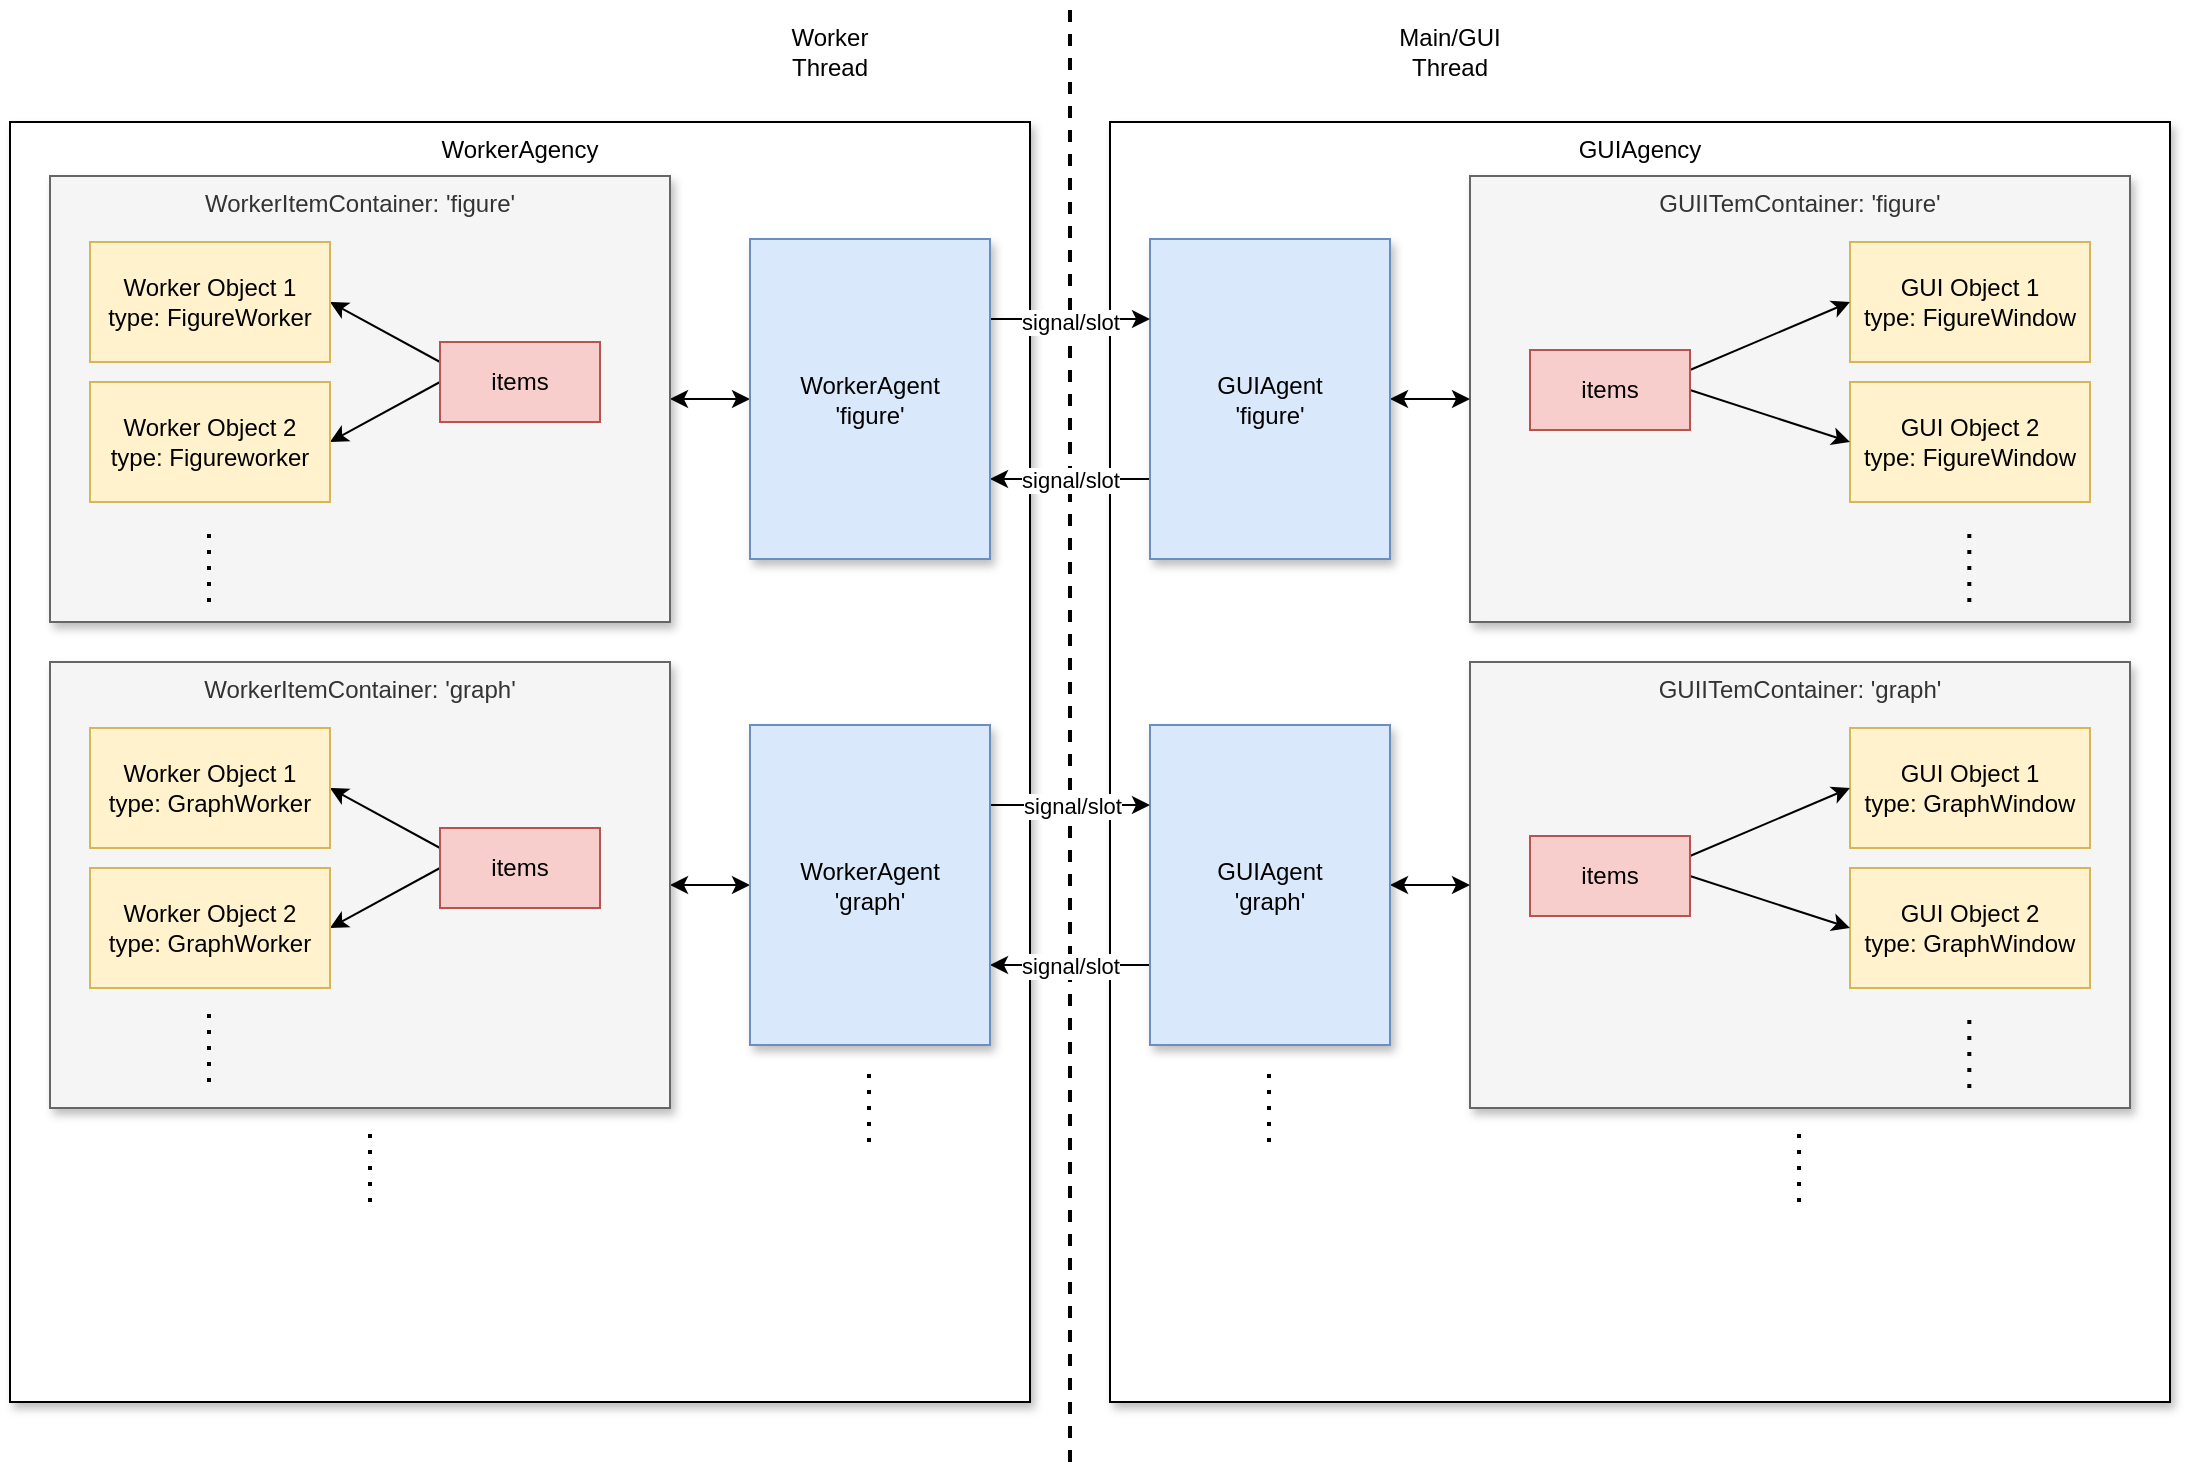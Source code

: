 <mxfile version="24.6.4" type="device">
  <diagram name="Page-1" id="IGCFY1IbjLfb1BfwFcFn">
    <mxGraphModel dx="1234" dy="1118" grid="1" gridSize="10" guides="1" tooltips="1" connect="1" arrows="1" fold="1" page="1" pageScale="1" pageWidth="1169" pageHeight="827" math="0" shadow="0">
      <root>
        <mxCell id="0" />
        <mxCell id="1" parent="0" />
        <mxCell id="uacaCZtYaS7HLYnaWXRf-5" value="&lt;div&gt;GUIAgency&lt;/div&gt;" style="rounded=0;whiteSpace=wrap;html=1;verticalAlign=top;shadow=1;" parent="1" vertex="1">
          <mxGeometry x="600" y="80" width="530" height="640" as="geometry" />
        </mxCell>
        <mxCell id="uacaCZtYaS7HLYnaWXRf-4" value="&lt;div&gt;WorkerAgency&lt;/div&gt;" style="rounded=0;whiteSpace=wrap;html=1;verticalAlign=top;shadow=1;" parent="1" vertex="1">
          <mxGeometry x="50" y="80" width="510" height="640" as="geometry" />
        </mxCell>
        <mxCell id="0LzHo0qFL0E2T7ep3Owc-1" value="" style="endArrow=none;dashed=1;html=1;strokeWidth=2;rounded=0;" parent="1" edge="1">
          <mxGeometry width="50" height="50" relative="1" as="geometry">
            <mxPoint x="580" y="750" as="sourcePoint" />
            <mxPoint x="580" y="20" as="targetPoint" />
          </mxGeometry>
        </mxCell>
        <mxCell id="0LzHo0qFL0E2T7ep3Owc-4" value="&lt;div&gt;Main/GUI Thread&lt;/div&gt;" style="text;html=1;align=center;verticalAlign=middle;whiteSpace=wrap;rounded=0;" parent="1" vertex="1">
          <mxGeometry x="740" y="30" width="60" height="30" as="geometry" />
        </mxCell>
        <mxCell id="0LzHo0qFL0E2T7ep3Owc-5" value="&lt;div&gt;Worker Thread&lt;/div&gt;" style="text;html=1;align=center;verticalAlign=middle;whiteSpace=wrap;rounded=0;" parent="1" vertex="1">
          <mxGeometry x="430" y="30" width="60" height="30" as="geometry" />
        </mxCell>
        <mxCell id="0LzHo0qFL0E2T7ep3Owc-28" value="&lt;div&gt;GUIITemContainer: &#39;figure&#39;&lt;/div&gt;" style="rounded=0;whiteSpace=wrap;html=1;verticalAlign=top;fillColor=#f5f5f5;fontColor=#333333;strokeColor=#666666;shadow=1;" parent="1" vertex="1">
          <mxGeometry x="780" y="107" width="330" height="223" as="geometry" />
        </mxCell>
        <mxCell id="0LzHo0qFL0E2T7ep3Owc-29" value="&lt;div&gt;GUI Object 1&lt;/div&gt;&lt;div&gt;type: FigureWindow&lt;br&gt;&lt;/div&gt;" style="rounded=0;whiteSpace=wrap;html=1;fillColor=#fff2cc;strokeColor=#d6b656;" parent="1" vertex="1">
          <mxGeometry x="970" y="140" width="120" height="60" as="geometry" />
        </mxCell>
        <mxCell id="0LzHo0qFL0E2T7ep3Owc-30" value="&lt;div&gt;GUI Object 2&lt;/div&gt;&lt;div&gt;type: FigureWindow&lt;/div&gt;" style="rounded=0;whiteSpace=wrap;html=1;fillColor=#fff2cc;strokeColor=#d6b656;" parent="1" vertex="1">
          <mxGeometry x="970" y="210" width="120" height="60" as="geometry" />
        </mxCell>
        <mxCell id="0LzHo0qFL0E2T7ep3Owc-33" style="rounded=0;orthogonalLoop=1;jettySize=auto;html=1;exitX=1;exitY=0.25;exitDx=0;exitDy=0;entryX=0;entryY=0.5;entryDx=0;entryDy=0;" parent="1" source="0LzHo0qFL0E2T7ep3Owc-32" target="0LzHo0qFL0E2T7ep3Owc-29" edge="1">
          <mxGeometry relative="1" as="geometry" />
        </mxCell>
        <mxCell id="0LzHo0qFL0E2T7ep3Owc-34" style="rounded=0;orthogonalLoop=1;jettySize=auto;html=1;exitX=1;exitY=0.5;exitDx=0;exitDy=0;entryX=0;entryY=0.5;entryDx=0;entryDy=0;" parent="1" source="0LzHo0qFL0E2T7ep3Owc-32" target="0LzHo0qFL0E2T7ep3Owc-30" edge="1">
          <mxGeometry relative="1" as="geometry" />
        </mxCell>
        <mxCell id="0LzHo0qFL0E2T7ep3Owc-32" value="items" style="rounded=0;whiteSpace=wrap;html=1;fillColor=#f8cecc;strokeColor=#b85450;" parent="1" vertex="1">
          <mxGeometry x="810" y="194" width="80" height="40" as="geometry" />
        </mxCell>
        <mxCell id="0LzHo0qFL0E2T7ep3Owc-36" value="" style="endArrow=none;dashed=1;html=1;dashPattern=1 3;strokeWidth=2;rounded=0;" parent="1" edge="1">
          <mxGeometry width="50" height="50" relative="1" as="geometry">
            <mxPoint x="1029.66" y="320" as="sourcePoint" />
            <mxPoint x="1029.66" y="280" as="targetPoint" />
          </mxGeometry>
        </mxCell>
        <mxCell id="oA69E7w4XLgGRiG3WKlT-9" style="rounded=0;orthogonalLoop=1;jettySize=auto;html=1;exitX=1;exitY=0.5;exitDx=0;exitDy=0;entryX=0;entryY=0.5;entryDx=0;entryDy=0;startArrow=classic;startFill=1;" parent="1" source="0LzHo0qFL0E2T7ep3Owc-37" target="oA69E7w4XLgGRiG3WKlT-2" edge="1">
          <mxGeometry relative="1" as="geometry" />
        </mxCell>
        <mxCell id="0LzHo0qFL0E2T7ep3Owc-37" value="WorkerItemContainer: &#39;figure&#39;" style="rounded=0;whiteSpace=wrap;html=1;verticalAlign=top;fillColor=#f5f5f5;fontColor=#333333;strokeColor=#666666;shadow=1;" parent="1" vertex="1">
          <mxGeometry x="70" y="107" width="310" height="223" as="geometry" />
        </mxCell>
        <mxCell id="oA69E7w4XLgGRiG3WKlT-4" style="rounded=0;orthogonalLoop=1;jettySize=auto;html=1;exitX=0;exitY=0.25;exitDx=0;exitDy=0;entryX=1;entryY=0.5;entryDx=0;entryDy=0;" parent="1" source="0LzHo0qFL0E2T7ep3Owc-39" target="oA69E7w4XLgGRiG3WKlT-3" edge="1">
          <mxGeometry relative="1" as="geometry" />
        </mxCell>
        <mxCell id="oA69E7w4XLgGRiG3WKlT-6" style="rounded=0;orthogonalLoop=1;jettySize=auto;html=1;exitX=0;exitY=0.5;exitDx=0;exitDy=0;entryX=1;entryY=0.5;entryDx=0;entryDy=0;" parent="1" source="0LzHo0qFL0E2T7ep3Owc-39" target="oA69E7w4XLgGRiG3WKlT-5" edge="1">
          <mxGeometry relative="1" as="geometry" />
        </mxCell>
        <mxCell id="0LzHo0qFL0E2T7ep3Owc-39" value="items" style="rounded=0;whiteSpace=wrap;html=1;fillColor=#f8cecc;strokeColor=#b85450;" parent="1" vertex="1">
          <mxGeometry x="265" y="190" width="80" height="40" as="geometry" />
        </mxCell>
        <mxCell id="oA69E7w4XLgGRiG3WKlT-7" style="rounded=0;orthogonalLoop=1;jettySize=auto;html=1;exitX=1;exitY=0.5;exitDx=0;exitDy=0;entryX=0;entryY=0.5;entryDx=0;entryDy=0;startArrow=classic;startFill=1;" parent="1" source="oA69E7w4XLgGRiG3WKlT-1" target="0LzHo0qFL0E2T7ep3Owc-28" edge="1">
          <mxGeometry relative="1" as="geometry" />
        </mxCell>
        <mxCell id="xn9MFPQPzVKE3wAow0P0-4" style="edgeStyle=orthogonalEdgeStyle;rounded=0;orthogonalLoop=1;jettySize=auto;html=1;exitX=0;exitY=0.75;exitDx=0;exitDy=0;entryX=1;entryY=0.75;entryDx=0;entryDy=0;" parent="1" source="oA69E7w4XLgGRiG3WKlT-1" target="oA69E7w4XLgGRiG3WKlT-2" edge="1">
          <mxGeometry relative="1" as="geometry" />
        </mxCell>
        <mxCell id="Go45jMwee8JwFo8FR8FC-30" value="signal/slot" style="edgeLabel;html=1;align=center;verticalAlign=middle;resizable=0;points=[];" vertex="1" connectable="0" parent="xn9MFPQPzVKE3wAow0P0-4">
          <mxGeometry relative="1" as="geometry">
            <mxPoint as="offset" />
          </mxGeometry>
        </mxCell>
        <mxCell id="oA69E7w4XLgGRiG3WKlT-1" value="&lt;div&gt;GUIAgent&lt;br&gt;&#39;figure&#39;&lt;/div&gt;" style="rounded=0;whiteSpace=wrap;html=1;fillColor=#dae8fc;strokeColor=#6c8ebf;shadow=1;" parent="1" vertex="1">
          <mxGeometry x="620" y="138.5" width="120" height="160" as="geometry" />
        </mxCell>
        <mxCell id="xn9MFPQPzVKE3wAow0P0-3" style="edgeStyle=orthogonalEdgeStyle;rounded=0;orthogonalLoop=1;jettySize=auto;html=1;exitX=1;exitY=0.25;exitDx=0;exitDy=0;entryX=0;entryY=0.25;entryDx=0;entryDy=0;" parent="1" source="oA69E7w4XLgGRiG3WKlT-2" target="oA69E7w4XLgGRiG3WKlT-1" edge="1">
          <mxGeometry relative="1" as="geometry" />
        </mxCell>
        <mxCell id="Go45jMwee8JwFo8FR8FC-29" value="&lt;div&gt;signal/slot&lt;/div&gt;" style="edgeLabel;html=1;align=center;verticalAlign=middle;resizable=0;points=[];" vertex="1" connectable="0" parent="xn9MFPQPzVKE3wAow0P0-3">
          <mxGeometry relative="1" as="geometry">
            <mxPoint y="1" as="offset" />
          </mxGeometry>
        </mxCell>
        <mxCell id="oA69E7w4XLgGRiG3WKlT-2" value="WorkerAgent&lt;br&gt;&#39;figure&#39;" style="rounded=0;whiteSpace=wrap;html=1;fillColor=#dae8fc;strokeColor=#6c8ebf;shadow=1;" parent="1" vertex="1">
          <mxGeometry x="420" y="138.5" width="120" height="160" as="geometry" />
        </mxCell>
        <mxCell id="oA69E7w4XLgGRiG3WKlT-3" value="&lt;div&gt;Worker Object 1&lt;br&gt;type: FigureWorker&lt;br&gt;&lt;/div&gt;" style="rounded=0;whiteSpace=wrap;html=1;fillColor=#fff2cc;strokeColor=#d6b656;" parent="1" vertex="1">
          <mxGeometry x="90" y="140" width="120" height="60" as="geometry" />
        </mxCell>
        <mxCell id="oA69E7w4XLgGRiG3WKlT-5" value="&lt;div&gt;Worker Object 2&lt;/div&gt;&lt;div&gt;type: Figureworker&lt;br&gt;&lt;/div&gt;" style="rounded=0;whiteSpace=wrap;html=1;fillColor=#fff2cc;strokeColor=#d6b656;" parent="1" vertex="1">
          <mxGeometry x="90" y="210" width="120" height="60" as="geometry" />
        </mxCell>
        <mxCell id="oA69E7w4XLgGRiG3WKlT-8" value="" style="endArrow=none;dashed=1;html=1;dashPattern=1 3;strokeWidth=2;rounded=0;" parent="1" edge="1">
          <mxGeometry width="50" height="50" relative="1" as="geometry">
            <mxPoint x="149.5" y="320" as="sourcePoint" />
            <mxPoint x="149.5" y="280" as="targetPoint" />
          </mxGeometry>
        </mxCell>
        <mxCell id="Go45jMwee8JwFo8FR8FC-1" value="&lt;div&gt;GUIITemContainer: &#39;graph&#39;&lt;/div&gt;" style="rounded=0;whiteSpace=wrap;html=1;verticalAlign=top;fillColor=#f5f5f5;fontColor=#333333;strokeColor=#666666;shadow=1;" vertex="1" parent="1">
          <mxGeometry x="780" y="350" width="330" height="223" as="geometry" />
        </mxCell>
        <mxCell id="Go45jMwee8JwFo8FR8FC-2" value="&lt;div&gt;GUI Object 1&lt;/div&gt;&lt;div&gt;type: GraphWindow&lt;/div&gt;" style="rounded=0;whiteSpace=wrap;html=1;fillColor=#fff2cc;strokeColor=#d6b656;" vertex="1" parent="1">
          <mxGeometry x="970" y="383" width="120" height="60" as="geometry" />
        </mxCell>
        <mxCell id="Go45jMwee8JwFo8FR8FC-3" value="&lt;div&gt;GUI Object 2&lt;/div&gt;&lt;div&gt;type: GraphWindow&lt;/div&gt;" style="rounded=0;whiteSpace=wrap;html=1;fillColor=#fff2cc;strokeColor=#d6b656;" vertex="1" parent="1">
          <mxGeometry x="970" y="453" width="120" height="60" as="geometry" />
        </mxCell>
        <mxCell id="Go45jMwee8JwFo8FR8FC-4" style="rounded=0;orthogonalLoop=1;jettySize=auto;html=1;exitX=1;exitY=0.25;exitDx=0;exitDy=0;entryX=0;entryY=0.5;entryDx=0;entryDy=0;" edge="1" parent="1" source="Go45jMwee8JwFo8FR8FC-6" target="Go45jMwee8JwFo8FR8FC-2">
          <mxGeometry relative="1" as="geometry" />
        </mxCell>
        <mxCell id="Go45jMwee8JwFo8FR8FC-5" style="rounded=0;orthogonalLoop=1;jettySize=auto;html=1;exitX=1;exitY=0.5;exitDx=0;exitDy=0;entryX=0;entryY=0.5;entryDx=0;entryDy=0;" edge="1" parent="1" source="Go45jMwee8JwFo8FR8FC-6" target="Go45jMwee8JwFo8FR8FC-3">
          <mxGeometry relative="1" as="geometry" />
        </mxCell>
        <mxCell id="Go45jMwee8JwFo8FR8FC-6" value="items" style="rounded=0;whiteSpace=wrap;html=1;fillColor=#f8cecc;strokeColor=#b85450;" vertex="1" parent="1">
          <mxGeometry x="810" y="437" width="80" height="40" as="geometry" />
        </mxCell>
        <mxCell id="Go45jMwee8JwFo8FR8FC-7" value="" style="endArrow=none;dashed=1;html=1;dashPattern=1 3;strokeWidth=2;rounded=0;" edge="1" parent="1">
          <mxGeometry width="50" height="50" relative="1" as="geometry">
            <mxPoint x="1029.66" y="563" as="sourcePoint" />
            <mxPoint x="1029.66" y="523" as="targetPoint" />
          </mxGeometry>
        </mxCell>
        <mxCell id="Go45jMwee8JwFo8FR8FC-8" style="rounded=0;orthogonalLoop=1;jettySize=auto;html=1;exitX=1;exitY=0.5;exitDx=0;exitDy=0;entryX=0;entryY=0.5;entryDx=0;entryDy=0;startArrow=classic;startFill=1;" edge="1" parent="1" source="Go45jMwee8JwFo8FR8FC-9" target="Go45jMwee8JwFo8FR8FC-17">
          <mxGeometry relative="1" as="geometry" />
        </mxCell>
        <mxCell id="Go45jMwee8JwFo8FR8FC-9" value="WorkerItemContainer: &#39;graph&#39;" style="rounded=0;whiteSpace=wrap;html=1;verticalAlign=top;fillColor=#f5f5f5;fontColor=#333333;strokeColor=#666666;shadow=1;" vertex="1" parent="1">
          <mxGeometry x="70" y="350" width="310" height="223" as="geometry" />
        </mxCell>
        <mxCell id="Go45jMwee8JwFo8FR8FC-10" style="rounded=0;orthogonalLoop=1;jettySize=auto;html=1;exitX=0;exitY=0.25;exitDx=0;exitDy=0;entryX=1;entryY=0.5;entryDx=0;entryDy=0;" edge="1" parent="1" source="Go45jMwee8JwFo8FR8FC-12" target="Go45jMwee8JwFo8FR8FC-18">
          <mxGeometry relative="1" as="geometry" />
        </mxCell>
        <mxCell id="Go45jMwee8JwFo8FR8FC-11" style="rounded=0;orthogonalLoop=1;jettySize=auto;html=1;exitX=0;exitY=0.5;exitDx=0;exitDy=0;entryX=1;entryY=0.5;entryDx=0;entryDy=0;" edge="1" parent="1" source="Go45jMwee8JwFo8FR8FC-12" target="Go45jMwee8JwFo8FR8FC-19">
          <mxGeometry relative="1" as="geometry" />
        </mxCell>
        <mxCell id="Go45jMwee8JwFo8FR8FC-12" value="items" style="rounded=0;whiteSpace=wrap;html=1;fillColor=#f8cecc;strokeColor=#b85450;" vertex="1" parent="1">
          <mxGeometry x="265" y="433" width="80" height="40" as="geometry" />
        </mxCell>
        <mxCell id="Go45jMwee8JwFo8FR8FC-13" style="rounded=0;orthogonalLoop=1;jettySize=auto;html=1;exitX=1;exitY=0.5;exitDx=0;exitDy=0;entryX=0;entryY=0.5;entryDx=0;entryDy=0;startArrow=classic;startFill=1;" edge="1" parent="1" source="Go45jMwee8JwFo8FR8FC-15" target="Go45jMwee8JwFo8FR8FC-1">
          <mxGeometry relative="1" as="geometry" />
        </mxCell>
        <mxCell id="Go45jMwee8JwFo8FR8FC-14" style="edgeStyle=orthogonalEdgeStyle;rounded=0;orthogonalLoop=1;jettySize=auto;html=1;exitX=0;exitY=0.75;exitDx=0;exitDy=0;entryX=1;entryY=0.75;entryDx=0;entryDy=0;" edge="1" parent="1" source="Go45jMwee8JwFo8FR8FC-15" target="Go45jMwee8JwFo8FR8FC-17">
          <mxGeometry relative="1" as="geometry" />
        </mxCell>
        <mxCell id="Go45jMwee8JwFo8FR8FC-33" value="signal/slot" style="edgeLabel;html=1;align=center;verticalAlign=middle;resizable=0;points=[];" vertex="1" connectable="0" parent="Go45jMwee8JwFo8FR8FC-14">
          <mxGeometry relative="1" as="geometry">
            <mxPoint as="offset" />
          </mxGeometry>
        </mxCell>
        <mxCell id="Go45jMwee8JwFo8FR8FC-15" value="&lt;div&gt;GUIAgent&lt;br&gt;&#39;graph&#39;&lt;br&gt;&lt;/div&gt;" style="rounded=0;whiteSpace=wrap;html=1;fillColor=#dae8fc;strokeColor=#6c8ebf;shadow=1;" vertex="1" parent="1">
          <mxGeometry x="620" y="381.5" width="120" height="160" as="geometry" />
        </mxCell>
        <mxCell id="Go45jMwee8JwFo8FR8FC-16" style="edgeStyle=orthogonalEdgeStyle;rounded=0;orthogonalLoop=1;jettySize=auto;html=1;exitX=1;exitY=0.25;exitDx=0;exitDy=0;entryX=0;entryY=0.25;entryDx=0;entryDy=0;" edge="1" parent="1" source="Go45jMwee8JwFo8FR8FC-17" target="Go45jMwee8JwFo8FR8FC-15">
          <mxGeometry relative="1" as="geometry" />
        </mxCell>
        <mxCell id="Go45jMwee8JwFo8FR8FC-31" value="signal/slot" style="edgeLabel;html=1;align=center;verticalAlign=middle;resizable=0;points=[];" vertex="1" connectable="0" parent="Go45jMwee8JwFo8FR8FC-16">
          <mxGeometry x="0.025" y="1" relative="1" as="geometry">
            <mxPoint y="1" as="offset" />
          </mxGeometry>
        </mxCell>
        <mxCell id="Go45jMwee8JwFo8FR8FC-17" value="WorkerAgent&lt;br&gt;&#39;graph&#39;" style="rounded=0;whiteSpace=wrap;html=1;fillColor=#dae8fc;strokeColor=#6c8ebf;shadow=1;" vertex="1" parent="1">
          <mxGeometry x="420" y="381.5" width="120" height="160" as="geometry" />
        </mxCell>
        <mxCell id="Go45jMwee8JwFo8FR8FC-18" value="&lt;div&gt;Worker Object 1&lt;br&gt;type: GraphWorker&lt;br&gt;&lt;/div&gt;" style="rounded=0;whiteSpace=wrap;html=1;fillColor=#fff2cc;strokeColor=#d6b656;" vertex="1" parent="1">
          <mxGeometry x="90" y="383" width="120" height="60" as="geometry" />
        </mxCell>
        <mxCell id="Go45jMwee8JwFo8FR8FC-19" value="&lt;div&gt;Worker Object 2&lt;br&gt;type: GraphWorker&lt;/div&gt;" style="rounded=0;whiteSpace=wrap;html=1;fillColor=#fff2cc;strokeColor=#d6b656;" vertex="1" parent="1">
          <mxGeometry x="90" y="453" width="120" height="60" as="geometry" />
        </mxCell>
        <mxCell id="Go45jMwee8JwFo8FR8FC-20" value="" style="endArrow=none;dashed=1;html=1;dashPattern=1 3;strokeWidth=2;rounded=0;" edge="1" parent="1">
          <mxGeometry width="50" height="50" relative="1" as="geometry">
            <mxPoint x="149.5" y="560" as="sourcePoint" />
            <mxPoint x="149.5" y="520" as="targetPoint" />
          </mxGeometry>
        </mxCell>
        <mxCell id="Go45jMwee8JwFo8FR8FC-21" value="" style="endArrow=none;dashed=1;html=1;dashPattern=1 3;strokeWidth=2;rounded=0;" edge="1" parent="1">
          <mxGeometry width="50" height="50" relative="1" as="geometry">
            <mxPoint x="944.5" y="620" as="sourcePoint" />
            <mxPoint x="944.5" y="580" as="targetPoint" />
          </mxGeometry>
        </mxCell>
        <mxCell id="Go45jMwee8JwFo8FR8FC-22" value="" style="endArrow=none;dashed=1;html=1;dashPattern=1 3;strokeWidth=2;rounded=0;" edge="1" parent="1">
          <mxGeometry width="50" height="50" relative="1" as="geometry">
            <mxPoint x="679.5" y="590" as="sourcePoint" />
            <mxPoint x="679.5" y="550" as="targetPoint" />
          </mxGeometry>
        </mxCell>
        <mxCell id="Go45jMwee8JwFo8FR8FC-24" value="" style="endArrow=none;dashed=1;html=1;dashPattern=1 3;strokeWidth=2;rounded=0;" edge="1" parent="1">
          <mxGeometry width="50" height="50" relative="1" as="geometry">
            <mxPoint x="479.5" y="590" as="sourcePoint" />
            <mxPoint x="479.5" y="550" as="targetPoint" />
          </mxGeometry>
        </mxCell>
        <mxCell id="Go45jMwee8JwFo8FR8FC-26" value="" style="endArrow=none;dashed=1;html=1;dashPattern=1 3;strokeWidth=2;rounded=0;" edge="1" parent="1">
          <mxGeometry width="50" height="50" relative="1" as="geometry">
            <mxPoint x="230" y="620" as="sourcePoint" />
            <mxPoint x="230" y="580" as="targetPoint" />
          </mxGeometry>
        </mxCell>
      </root>
    </mxGraphModel>
  </diagram>
</mxfile>
